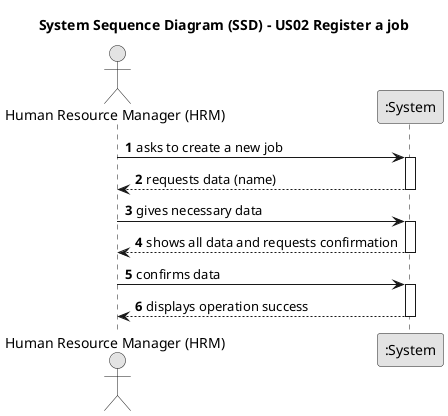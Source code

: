 @startuml
skinparam monochrome true
skinparam packageStyle rectangle
skinparam shadowing false

title System Sequence Diagram (SSD) - US02 Register a job

autonumber

actor "Human Resource Manager (HRM)" as HRM
participant ":System" as System

    HRM -> System : asks to create a new job
    activate System

    System --> HRM : requests data (name)
    deactivate System

    HRM -> System : gives necessary data
    activate System

    System --> HRM : shows all data and requests confirmation
    deactivate System

    HRM -> System : confirms data
    activate System

    System --> HRM : displays operation success
    deactivate System

@enduml